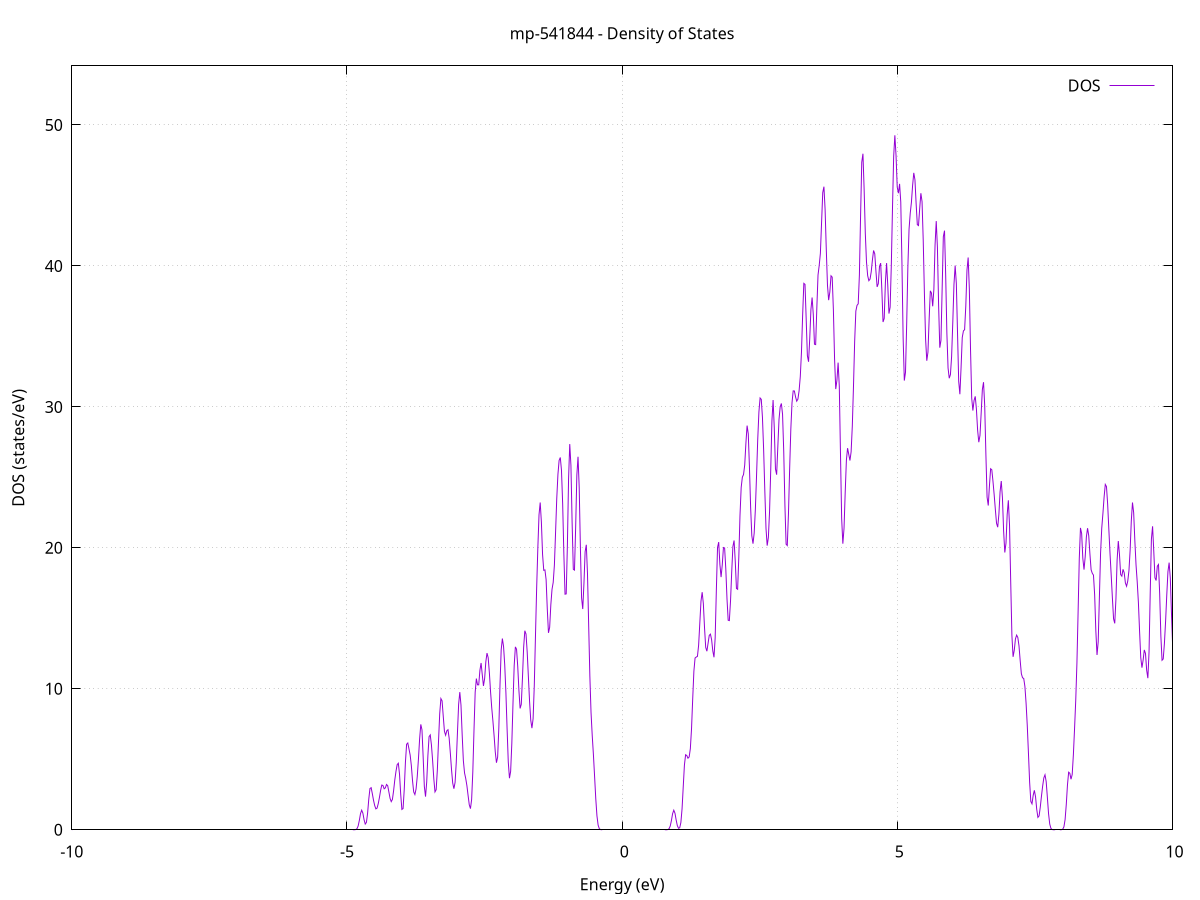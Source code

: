 set title 'mp-541844 - Density of States'
set xlabel 'Energy (eV)'
set ylabel 'DOS (states/eV)'
set grid
set xrange [-10:10]
set yrange [0:54.190]
set xzeroaxis lt -1
set terminal png size 800,600
set output 'mp-541844_dos_gnuplot.png'
plot '-' using 1:2 with lines title 'DOS'
-18.287000 0.000000
-18.265500 0.000000
-18.244000 0.000000
-18.222500 0.000000
-18.201000 0.000000
-18.179600 0.000000
-18.158100 0.000000
-18.136600 0.000000
-18.115100 0.000000
-18.093600 0.000000
-18.072200 0.000000
-18.050700 0.000000
-18.029200 0.000000
-18.007700 0.000000
-17.986200 0.000000
-17.964800 0.000000
-17.943300 0.000000
-17.921800 0.000000
-17.900300 0.000000
-17.878800 0.000000
-17.857400 0.000000
-17.835900 0.000000
-17.814400 0.000000
-17.792900 0.000000
-17.771400 0.000000
-17.750000 0.000000
-17.728500 0.000000
-17.707000 0.000000
-17.685500 0.000000
-17.664000 0.000000
-17.642500 0.000000
-17.621100 0.000000
-17.599600 0.000000
-17.578100 0.000000
-17.556600 0.000000
-17.535100 0.000000
-17.513700 0.000000
-17.492200 0.000000
-17.470700 0.000000
-17.449200 0.000000
-17.427700 0.000000
-17.406300 0.000000
-17.384800 0.000000
-17.363300 0.000000
-17.341800 0.000000
-17.320300 0.000000
-17.298900 0.000000
-17.277400 0.000000
-17.255900 0.000000
-17.234400 0.000000
-17.212900 0.000000
-17.191400 0.000000
-17.170000 0.000000
-17.148500 0.000000
-17.127000 0.000000
-17.105500 0.000000
-17.084000 0.000000
-17.062600 0.000000
-17.041100 0.000000
-17.019600 0.000000
-16.998100 0.000000
-16.976600 0.000000
-16.955200 0.000000
-16.933700 0.000000
-16.912200 0.000000
-16.890700 0.000000
-16.869200 0.000000
-16.847800 0.000000
-16.826300 0.000000
-16.804800 0.000000
-16.783300 0.000000
-16.761800 0.000000
-16.740400 0.000000
-16.718900 0.000000
-16.697400 0.000000
-16.675900 0.000000
-16.654400 0.000000
-16.632900 0.000000
-16.611500 0.000000
-16.590000 0.000000
-16.568500 0.000000
-16.547000 0.000000
-16.525500 0.000000
-16.504100 0.000500
-16.482600 0.008700
-16.461100 0.111500
-16.439600 0.999200
-16.418100 6.292400
-16.396700 27.923400
-16.375200 87.756700
-16.353700 197.289900
-16.332200 325.102400
-16.310700 418.223900
-16.289300 481.477200
-16.267800 581.201500
-16.246300 738.215600
-16.224800 884.189800
-16.203300 955.346300
-16.181900 962.812700
-16.160400 934.065100
-16.138900 851.850400
-16.117400 700.562600
-16.095900 512.919600
-16.074400 333.659700
-16.053000 186.844300
-16.031500 84.895700
-16.010000 29.606700
-15.988500 7.638500
-15.967000 1.427900
-15.945600 0.191200
-15.924100 0.018200
-15.902600 0.001200
-15.881100 0.000100
-15.859600 0.000000
-15.838200 0.000000
-15.816700 0.000000
-15.795200 0.000000
-15.773700 0.000000
-15.752200 0.000000
-15.730800 0.000000
-15.709300 0.000000
-15.687800 0.000000
-15.666300 0.000000
-15.644800 0.000000
-15.623300 0.000000
-15.601900 0.000000
-15.580400 0.000000
-15.558900 0.000000
-15.537400 0.000000
-15.515900 0.000000
-15.494500 0.000000
-15.473000 0.000000
-15.451500 0.000000
-15.430000 0.000000
-15.408500 0.000000
-15.387100 0.000000
-15.365600 0.000000
-15.344100 0.000000
-15.322600 0.000000
-15.301100 0.000000
-15.279700 0.000000
-15.258200 0.000000
-15.236700 0.000000
-15.215200 0.000000
-15.193700 0.000000
-15.172300 0.000000
-15.150800 0.000000
-15.129300 0.000000
-15.107800 0.000000
-15.086300 0.000000
-15.064800 0.000000
-15.043400 0.000000
-15.021900 0.000000
-15.000400 0.000000
-14.978900 0.000000
-14.957400 0.000000
-14.936000 0.000000
-14.914500 0.000000
-14.893000 0.000000
-14.871500 0.000000
-14.850000 0.000000
-14.828600 0.000000
-14.807100 0.000000
-14.785600 0.000000
-14.764100 0.000000
-14.742600 0.000000
-14.721200 0.000000
-14.699700 0.000000
-14.678200 0.000000
-14.656700 0.000000
-14.635200 0.000000
-14.613800 0.000000
-14.592300 0.000000
-14.570800 0.000000
-14.549300 0.000000
-14.527800 0.000000
-14.506300 0.000000
-14.484900 0.000000
-14.463400 0.000000
-14.441900 0.000000
-14.420400 0.000000
-14.398900 0.000000
-14.377500 0.000000
-14.356000 0.000000
-14.334500 0.000000
-14.313000 0.000000
-14.291500 0.000000
-14.270100 0.000000
-14.248600 0.000000
-14.227100 0.000000
-14.205600 0.000000
-14.184100 0.000000
-14.162700 0.000000
-14.141200 0.000000
-14.119700 0.000000
-14.098200 0.000000
-14.076700 0.000000
-14.055200 0.000000
-14.033800 0.000000
-14.012300 0.000000
-13.990800 0.000000
-13.969300 0.000000
-13.947800 0.000000
-13.926400 0.000000
-13.904900 0.000000
-13.883400 0.000000
-13.861900 0.000000
-13.840400 0.000000
-13.819000 0.000000
-13.797500 0.000000
-13.776000 0.000000
-13.754500 0.000000
-13.733000 0.000000
-13.711600 0.000000
-13.690100 0.000000
-13.668600 0.000000
-13.647100 0.000000
-13.625600 0.000000
-13.604200 0.000000
-13.582700 0.000000
-13.561200 0.000000
-13.539700 0.000000
-13.518200 0.000000
-13.496700 0.000000
-13.475300 0.000000
-13.453800 0.000000
-13.432300 0.000000
-13.410800 0.000000
-13.389300 0.000000
-13.367900 0.000000
-13.346400 0.000000
-13.324900 0.000000
-13.303400 0.000000
-13.281900 0.000000
-13.260500 0.000000
-13.239000 0.000000
-13.217500 0.000000
-13.196000 0.000000
-13.174500 0.000000
-13.153100 0.000000
-13.131600 0.000000
-13.110100 0.000000
-13.088600 0.000000
-13.067100 0.000000
-13.045700 0.000000
-13.024200 0.000000
-13.002700 0.000000
-12.981200 0.000000
-12.959700 0.000000
-12.938200 0.000000
-12.916800 0.000000
-12.895300 0.000000
-12.873800 0.000000
-12.852300 0.000000
-12.830800 0.000000
-12.809400 0.000000
-12.787900 0.000000
-12.766400 0.000000
-12.744900 0.000000
-12.723400 0.000000
-12.702000 0.000000
-12.680500 0.000000
-12.659000 0.000000
-12.637500 0.000000
-12.616000 0.000000
-12.594600 0.000000
-12.573100 0.000000
-12.551600 0.000000
-12.530100 0.000000
-12.508600 0.000000
-12.487200 0.000000
-12.465700 0.000000
-12.444200 0.000000
-12.422700 0.000000
-12.401200 0.000000
-12.379700 0.000000
-12.358300 0.000000
-12.336800 0.000000
-12.315300 0.000000
-12.293800 0.000000
-12.272300 0.000000
-12.250900 0.000000
-12.229400 0.000000
-12.207900 0.000000
-12.186400 0.000000
-12.164900 0.000000
-12.143500 0.000000
-12.122000 0.000000
-12.100500 0.000000
-12.079000 0.000000
-12.057500 0.000000
-12.036100 0.000000
-12.014600 0.000000
-11.993100 0.000000
-11.971600 0.000000
-11.950100 0.000000
-11.928600 0.000000
-11.907200 0.000000
-11.885700 0.000000
-11.864200 0.000000
-11.842700 0.000000
-11.821200 0.000000
-11.799800 0.000000
-11.778300 0.000000
-11.756800 0.000000
-11.735300 0.000000
-11.713800 0.000000
-11.692400 0.000000
-11.670900 0.000000
-11.649400 0.000000
-11.627900 0.000000
-11.606400 0.000000
-11.585000 0.000000
-11.563500 0.000000
-11.542000 0.000000
-11.520500 0.000000
-11.499000 0.000000
-11.477600 0.000000
-11.456100 0.000000
-11.434600 0.000000
-11.413100 0.000000
-11.391600 0.000000
-11.370100 0.000000
-11.348700 0.000000
-11.327200 0.000000
-11.305700 0.000000
-11.284200 0.000000
-11.262700 0.000000
-11.241300 0.000000
-11.219800 0.000000
-11.198300 0.000000
-11.176800 0.000000
-11.155300 0.000000
-11.133900 0.000000
-11.112400 0.000000
-11.090900 0.000000
-11.069400 0.000000
-11.047900 0.000000
-11.026500 0.000000
-11.005000 0.000000
-10.983500 0.000000
-10.962000 0.000000
-10.940500 0.000000
-10.919100 0.000000
-10.897600 0.000000
-10.876100 0.000000
-10.854600 0.000000
-10.833100 0.000000
-10.811600 0.000000
-10.790200 0.000000
-10.768700 0.000000
-10.747200 0.000000
-10.725700 0.000000
-10.704200 0.000000
-10.682800 0.000000
-10.661300 0.000000
-10.639800 0.000000
-10.618300 0.000000
-10.596800 0.000000
-10.575400 0.000000
-10.553900 0.000000
-10.532400 0.000000
-10.510900 0.000000
-10.489400 0.000000
-10.468000 0.000000
-10.446500 0.000000
-10.425000 0.000000
-10.403500 0.000000
-10.382000 0.000000
-10.360500 0.000000
-10.339100 0.000000
-10.317600 0.000000
-10.296100 0.000000
-10.274600 0.000000
-10.253100 0.000000
-10.231700 0.000000
-10.210200 0.000000
-10.188700 0.000000
-10.167200 0.000000
-10.145700 0.000000
-10.124300 0.000000
-10.102800 0.000000
-10.081300 0.000000
-10.059800 0.000000
-10.038300 0.000000
-10.016900 0.000000
-9.995400 0.000000
-9.973900 0.000000
-9.952400 0.000000
-9.930900 0.000000
-9.909500 0.000000
-9.888000 0.000000
-9.866500 0.000000
-9.845000 0.000000
-9.823500 0.000000
-9.802000 0.000000
-9.780600 0.000000
-9.759100 0.000000
-9.737600 0.000000
-9.716100 0.000000
-9.694600 0.000000
-9.673200 0.000000
-9.651700 0.000000
-9.630200 0.000000
-9.608700 0.000000
-9.587200 0.000000
-9.565800 0.000000
-9.544300 0.000000
-9.522800 0.000000
-9.501300 0.000000
-9.479800 0.000000
-9.458400 0.000000
-9.436900 0.000000
-9.415400 0.000000
-9.393900 0.000000
-9.372400 0.000000
-9.351000 0.000000
-9.329500 0.000000
-9.308000 0.000000
-9.286500 0.000000
-9.265000 0.000000
-9.243500 0.000000
-9.222100 0.000000
-9.200600 0.000000
-9.179100 0.000000
-9.157600 0.000000
-9.136100 0.000000
-9.114700 0.000000
-9.093200 0.000000
-9.071700 0.000000
-9.050200 0.000000
-9.028700 0.000000
-9.007300 0.000000
-8.985800 0.000000
-8.964300 0.000000
-8.942800 0.000000
-8.921300 0.000000
-8.899900 0.000000
-8.878400 0.000000
-8.856900 0.000000
-8.835400 0.000000
-8.813900 0.000000
-8.792400 0.000000
-8.771000 0.000000
-8.749500 0.000000
-8.728000 0.000000
-8.706500 0.000000
-8.685000 0.000000
-8.663600 0.000000
-8.642100 0.000000
-8.620600 0.000000
-8.599100 0.000000
-8.577600 0.000000
-8.556200 0.000000
-8.534700 0.000000
-8.513200 0.000000
-8.491700 0.000000
-8.470200 0.000000
-8.448800 0.000000
-8.427300 0.000000
-8.405800 0.000000
-8.384300 0.000000
-8.362800 0.000000
-8.341400 0.000000
-8.319900 0.000000
-8.298400 0.000000
-8.276900 0.000000
-8.255400 0.000000
-8.233900 0.000000
-8.212500 0.000000
-8.191000 0.000000
-8.169500 0.000000
-8.148000 0.000000
-8.126500 0.000000
-8.105100 0.000000
-8.083600 0.000000
-8.062100 0.000000
-8.040600 0.000000
-8.019100 0.000000
-7.997700 0.000000
-7.976200 0.000000
-7.954700 0.000000
-7.933200 0.000000
-7.911700 0.000000
-7.890300 0.000000
-7.868800 0.000000
-7.847300 0.000000
-7.825800 0.000000
-7.804300 0.000000
-7.782900 0.000000
-7.761400 0.000000
-7.739900 0.000000
-7.718400 0.000000
-7.696900 0.000000
-7.675400 0.000000
-7.654000 0.000000
-7.632500 0.000000
-7.611000 0.000000
-7.589500 0.000000
-7.568000 0.000000
-7.546600 0.000000
-7.525100 0.000000
-7.503600 0.000000
-7.482100 0.000000
-7.460600 0.000000
-7.439200 0.000000
-7.417700 0.000000
-7.396200 0.000000
-7.374700 0.000000
-7.353200 0.000000
-7.331800 0.000000
-7.310300 0.000000
-7.288800 0.000000
-7.267300 0.000000
-7.245800 0.000000
-7.224300 0.000000
-7.202900 0.000000
-7.181400 0.000000
-7.159900 0.000000
-7.138400 0.000000
-7.116900 0.000000
-7.095500 0.000000
-7.074000 0.000000
-7.052500 0.000000
-7.031000 0.000000
-7.009500 0.000000
-6.988100 0.000000
-6.966600 0.000000
-6.945100 0.000000
-6.923600 0.000000
-6.902100 0.000000
-6.880700 0.000000
-6.859200 0.000000
-6.837700 0.000000
-6.816200 0.000000
-6.794700 0.000000
-6.773300 0.000000
-6.751800 0.000000
-6.730300 0.000000
-6.708800 0.000000
-6.687300 0.000000
-6.665800 0.000000
-6.644400 0.000000
-6.622900 0.000000
-6.601400 0.000000
-6.579900 0.000000
-6.558400 0.000000
-6.537000 0.000000
-6.515500 0.000000
-6.494000 0.000000
-6.472500 0.000000
-6.451000 0.000000
-6.429600 0.000000
-6.408100 0.000000
-6.386600 0.000000
-6.365100 0.000000
-6.343600 0.000000
-6.322200 0.000000
-6.300700 0.000000
-6.279200 0.000000
-6.257700 0.000000
-6.236200 0.000000
-6.214800 0.000000
-6.193300 0.000000
-6.171800 0.000000
-6.150300 0.000000
-6.128800 0.000000
-6.107300 0.000000
-6.085900 0.000000
-6.064400 0.000000
-6.042900 0.000000
-6.021400 0.000000
-5.999900 0.000000
-5.978500 0.000000
-5.957000 0.000000
-5.935500 0.000000
-5.914000 0.000000
-5.892500 0.000000
-5.871100 0.000000
-5.849600 0.000000
-5.828100 0.000000
-5.806600 0.000000
-5.785100 0.000000
-5.763700 0.000000
-5.742200 0.000000
-5.720700 0.000000
-5.699200 0.000000
-5.677700 0.000000
-5.656300 0.000000
-5.634800 0.000000
-5.613300 0.000000
-5.591800 0.000000
-5.570300 0.000000
-5.548800 0.000000
-5.527400 0.000000
-5.505900 0.000000
-5.484400 0.000000
-5.462900 0.000000
-5.441400 0.000000
-5.420000 0.000000
-5.398500 0.000000
-5.377000 0.000000
-5.355500 0.000000
-5.334000 0.000000
-5.312600 0.000000
-5.291100 0.000000
-5.269600 0.000000
-5.248100 0.000000
-5.226600 0.000000
-5.205200 0.000000
-5.183700 0.000000
-5.162200 0.000000
-5.140700 0.000000
-5.119200 0.000000
-5.097700 0.000000
-5.076300 0.000000
-5.054800 0.000000
-5.033300 0.000000
-5.011800 0.000000
-4.990300 0.000000
-4.968900 0.000000
-4.947400 0.000000
-4.925900 0.000000
-4.904400 0.000000
-4.882900 0.000200
-4.861500 0.002000
-4.840000 0.014600
-4.818500 0.074500
-4.797000 0.264900
-4.775500 0.658300
-4.754100 1.143600
-4.732600 1.388900
-4.711100 1.181600
-4.689600 0.720700
-4.668100 0.404900
-4.646700 0.519400
-4.625200 1.174800
-4.603700 2.174400
-4.582200 2.929200
-4.560700 2.986200
-4.539200 2.560600
-4.517800 2.096500
-4.496300 1.718900
-4.474800 1.482100
-4.453300 1.535800
-4.431800 1.849500
-4.410400 2.282200
-4.388900 2.790300
-4.367400 3.174300
-4.345900 3.140700
-4.324400 2.907700
-4.303000 2.970300
-4.281500 3.213300
-4.260000 3.127600
-4.238500 2.684700
-4.217000 2.233000
-4.195600 1.996900
-4.174100 2.156300
-4.152600 2.774500
-4.131100 3.533000
-4.109600 4.139700
-4.088200 4.619200
-4.066700 4.720300
-4.045200 3.946600
-4.023700 2.527500
-4.002200 1.441600
-3.980700 1.504200
-3.959300 2.858200
-3.937800 4.796400
-3.916300 6.069600
-3.894800 6.155600
-3.873300 5.735400
-3.851900 5.305300
-3.830400 4.554400
-3.808900 3.482800
-3.787400 2.682000
-3.765900 2.498100
-3.744500 2.896400
-3.723000 3.773100
-3.701500 5.010400
-3.680000 6.444500
-3.658500 7.476500
-3.637100 7.089200
-3.615600 5.159900
-3.594100 3.067200
-3.572600 2.350700
-3.551100 3.386100
-3.529600 5.269500
-3.508200 6.605400
-3.486700 6.730300
-3.465200 6.011500
-3.443700 4.906100
-3.422200 3.620400
-3.400800 2.685600
-3.379300 2.841300
-3.357800 4.243500
-3.336300 6.311200
-3.314800 8.233800
-3.293400 9.307600
-3.271900 9.145100
-3.250400 8.049600
-3.228900 6.979300
-3.207400 6.706700
-3.186000 7.023400
-3.164500 7.097400
-3.143000 6.494400
-3.121500 5.421800
-3.100000 4.255900
-3.078600 3.315000
-3.057100 2.912500
-3.035600 3.359200
-3.014100 4.779800
-2.992600 6.881400
-2.971100 8.899500
-2.949700 9.766600
-2.928200 8.839100
-2.906700 6.742600
-2.885200 4.905200
-2.863700 4.031300
-2.842300 3.641800
-2.820800 3.131000
-2.799300 2.437700
-2.777800 1.774300
-2.756300 1.500100
-2.734900 2.148000
-2.713400 4.106400
-2.691900 7.076100
-2.670400 9.756400
-2.648900 10.725900
-2.627500 10.281400
-2.606000 10.280600
-2.584500 11.314500
-2.563000 11.830700
-2.541500 10.995500
-2.520100 10.205700
-2.498600 10.730200
-2.477100 11.914800
-2.455600 12.533000
-2.434100 12.206300
-2.412600 11.149200
-2.391200 9.807100
-2.369700 8.657400
-2.348200 7.719000
-2.326700 6.672700
-2.305200 5.520500
-2.283800 4.757900
-2.262300 5.153100
-2.240800 7.213100
-2.219300 10.300600
-2.197800 12.767000
-2.176400 13.565200
-2.154900 13.007400
-2.133400 11.693200
-2.111900 9.703500
-2.090400 7.148900
-2.069000 4.805400
-2.047500 3.658900
-2.026000 4.146000
-2.004500 6.137800
-1.983000 9.021200
-1.961500 11.651200
-1.940100 12.975000
-1.918600 12.806300
-1.897100 11.588500
-1.875600 9.874200
-1.854100 8.608100
-1.832700 8.901300
-1.811200 10.772800
-1.789700 12.948900
-1.768200 14.121000
-1.746700 13.882500
-1.725300 12.611600
-1.703800 10.870700
-1.682300 9.118600
-1.660800 7.776600
-1.639300 7.210400
-1.617900 7.882300
-1.596400 10.228700
-1.574900 13.738900
-1.553400 17.143800
-1.531900 19.995300
-1.510500 22.344300
-1.489000 23.216200
-1.467500 21.829700
-1.446000 19.538100
-1.424500 18.406500
-1.403000 18.434500
-1.381600 17.746000
-1.360100 15.652300
-1.338600 13.970100
-1.317100 14.359900
-1.295600 15.975500
-1.274200 17.057000
-1.252700 17.550500
-1.231200 18.773100
-1.209700 21.096600
-1.188200 23.498200
-1.166800 25.206400
-1.145300 26.198900
-1.123800 26.409900
-1.102300 25.504000
-1.080800 23.123400
-1.059400 19.602200
-1.037900 16.712600
-1.016400 16.732100
-0.994900 20.213700
-0.973400 24.911900
-0.952000 27.361700
-0.930500 25.848400
-0.909000 21.795400
-0.887500 18.481500
-0.866000 18.420100
-0.844500 21.490800
-0.823100 25.161200
-0.801600 26.461700
-0.780100 24.270300
-0.758600 20.014700
-0.737100 16.452800
-0.715700 15.658700
-0.694200 17.460300
-0.672700 19.725800
-0.651200 20.216600
-0.629700 18.176500
-0.608300 14.537900
-0.586800 10.906900
-0.565300 8.318500
-0.543800 6.697400
-0.522300 5.344900
-0.500900 3.802400
-0.479400 2.211400
-0.457900 0.991300
-0.436400 0.329700
-0.414900 0.079500
-0.393400 0.013700
-0.372000 0.001700
-0.350500 0.000100
-0.329000 0.000000
-0.307500 0.000000
-0.286000 0.000000
-0.264600 0.000000
-0.243100 0.000000
-0.221600 0.000000
-0.200100 0.000000
-0.178600 0.000000
-0.157200 0.000000
-0.135700 0.000000
-0.114200 0.000000
-0.092700 0.000000
-0.071200 0.000000
-0.049800 0.000000
-0.028300 0.000000
-0.006800 0.000000
0.014700 0.000000
0.036200 0.000000
0.057600 0.000000
0.079100 0.000000
0.100600 0.000000
0.122100 0.000000
0.143600 0.000000
0.165100 0.000000
0.186500 0.000000
0.208000 0.000000
0.229500 0.000000
0.251000 0.000000
0.272500 0.000000
0.293900 0.000000
0.315400 0.000000
0.336900 0.000000
0.358400 0.000000
0.379900 0.000000
0.401300 0.000000
0.422800 0.000000
0.444300 0.000000
0.465800 0.000000
0.487300 0.000000
0.508700 0.000000
0.530200 0.000000
0.551700 0.000000
0.573200 0.000000
0.594700 0.000000
0.616100 0.000000
0.637600 0.000000
0.659100 0.000000
0.680600 0.000000
0.702100 0.000000
0.723600 0.000000
0.745000 0.000000
0.766500 0.000000
0.788000 0.000200
0.809500 0.002000
0.831000 0.014700
0.852400 0.074700
0.873900 0.265400
0.895400 0.659200
0.916900 1.144300
0.938400 1.388700
0.959800 1.178100
0.981300 0.698900
1.002800 0.292200
1.024300 0.105300
1.045800 0.142300
1.067200 0.517300
1.088700 1.489400
1.110200 3.064900
1.131700 4.600600
1.153200 5.322800
1.174600 5.267200
1.196100 5.076700
1.217600 5.164800
1.239100 5.751800
1.260600 7.160300
1.282100 9.291000
1.303500 11.243300
1.325000 12.183800
1.346500 12.253300
1.368000 12.301200
1.389500 13.086400
1.410900 14.638100
1.432400 16.214100
1.453900 16.852700
1.475400 16.048800
1.496900 14.326700
1.518300 12.936800
1.539800 12.666700
1.561300 13.229900
1.582800 13.791700
1.604300 13.878500
1.625700 13.482000
1.647200 12.687100
1.668700 12.237500
1.690200 13.611300
1.711700 16.984500
1.733200 20.028800
1.754600 20.408300
1.776100 18.821500
1.797600 17.923900
1.819100 18.789200
1.840600 20.022500
1.862000 19.989300
1.883500 18.497400
1.905000 16.397500
1.926500 14.864100
1.948000 14.838900
1.969400 16.249100
1.990900 18.293200
2.012400 20.095300
2.033900 20.522100
2.055400 19.039400
2.076800 17.119400
2.098300 17.060900
2.119800 19.338800
2.141300 22.296700
2.162800 24.279100
2.184200 25.012000
2.205700 25.201800
2.227200 25.877000
2.248700 27.425300
2.270200 28.670700
2.291700 28.092600
2.313100 25.720700
2.334600 22.871800
2.356100 20.856700
2.377600 20.297000
2.399100 21.043400
2.420500 22.722900
2.442000 25.110900
2.463500 27.674300
2.485000 29.636600
2.506500 30.631200
2.527900 30.536300
2.549400 29.253100
2.570900 26.952700
2.592400 24.046300
2.613900 21.380300
2.635300 20.157800
2.656800 20.730500
2.678300 22.563700
2.699800 25.526700
2.721300 28.992000
2.742700 30.486400
2.764200 28.517600
2.785700 25.602600
2.807200 25.189900
2.828700 27.166100
2.850200 29.107800
2.871600 30.000500
2.893100 30.242800
2.914600 29.471600
2.936100 26.842100
2.957600 23.026300
2.979000 20.257200
3.000500 20.163400
3.022000 22.420500
3.043500 25.593100
3.065000 28.418800
3.086400 30.289800
3.107900 31.132100
3.129400 31.130100
3.150900 30.705700
3.172400 30.404700
3.193800 30.552200
3.215300 31.144500
3.236800 32.141700
3.258300 33.884400
3.279800 36.516800
3.301300 38.762100
3.322700 38.689700
3.344200 36.215700
3.365700 33.634800
3.387200 33.199600
3.408700 34.856300
3.430100 36.905800
3.451600 37.760000
3.473100 36.555500
3.494600 34.445900
3.516100 34.416900
3.537500 37.021500
3.559000 39.353800
3.580500 40.028900
3.602000 40.888700
3.623500 43.069200
3.644900 45.200000
3.666400 45.620300
3.687900 43.988400
3.709400 41.158300
3.730900 38.623300
3.752300 37.571300
3.773800 38.152600
3.795300 39.299100
3.816800 39.202600
3.838300 36.882900
3.859800 33.397400
3.881200 31.263400
3.902700 31.891300
3.924200 33.140900
3.945700 31.457100
3.967200 26.670100
3.988600 22.076900
4.010100 20.295900
4.031600 21.386900
4.053100 23.936600
4.074600 26.220600
4.096000 27.070800
4.117500 26.636300
4.139000 26.194300
4.160500 26.810900
4.182000 28.626200
4.203400 31.450600
4.224900 34.646600
4.246400 36.795800
4.267900 37.202800
4.289400 37.310700
4.310800 39.349500
4.332300 43.552200
4.353800 47.355900
4.375300 47.958200
4.396800 45.452300
4.418300 42.318400
4.439700 40.285400
4.461200 39.309500
4.482700 38.949500
4.504200 39.061200
4.525700 39.577000
4.547100 40.406400
4.568600 41.094600
4.590100 40.856000
4.611600 39.616200
4.633100 38.511000
4.654500 38.742700
4.676000 39.957800
4.697500 40.196900
4.719000 38.289500
4.740500 36.021300
4.761900 36.275500
4.783400 38.831900
4.804900 40.200100
4.826400 38.628900
4.847900 36.618300
4.869400 37.074800
4.890800 40.038200
4.912300 44.097400
4.933800 47.779700
4.955300 49.263200
4.976800 47.829400
4.998200 45.596300
5.019700 45.157000
5.041200 45.819300
5.062700 44.531200
5.084200 40.154200
5.105600 34.904400
5.127100 31.865300
5.148600 32.455600
5.170100 35.881700
5.191600 39.919200
5.213000 42.600100
5.234500 43.730100
5.256000 44.506800
5.277500 45.695100
5.299000 46.600500
5.320400 46.109100
5.341900 44.400700
5.363400 42.924100
5.384900 42.862500
5.406400 44.062700
5.427900 45.156100
5.449300 44.560200
5.470800 41.802800
5.492300 37.998100
5.513800 34.801800
5.535300 33.273400
5.556700 33.886100
5.578200 36.225200
5.599700 38.232300
5.621200 38.070900
5.642700 37.134000
5.664100 38.340000
5.685600 41.475500
5.707100 43.180100
5.728600 41.311400
5.750100 37.217700
5.771500 34.199900
5.793000 34.713000
5.814500 38.373900
5.836000 42.070900
5.857500 42.501700
5.878900 39.304600
5.900400 35.222100
5.921900 32.761300
5.943400 32.031400
5.964900 32.288200
5.986400 33.573200
6.007800 35.994300
6.029300 38.685900
6.050800 40.024300
6.072300 38.754500
6.093800 35.259800
6.115200 31.804100
6.136700 30.896500
6.158200 32.771600
6.179700 34.921100
6.201200 35.390400
6.222600 35.473800
6.244100 37.148500
6.265600 39.693200
6.287100 40.594900
6.308600 38.369000
6.330000 34.093700
6.351500 30.622100
6.373000 29.737400
6.394500 30.458600
6.416000 30.745600
6.437500 29.821000
6.458900 28.354300
6.480400 27.493200
6.501900 27.972800
6.523400 29.547300
6.544900 31.223500
6.566300 31.751000
6.587800 30.094700
6.609300 26.637600
6.630800 23.601600
6.652300 23.002500
6.673700 24.389800
6.695200 25.612200
6.716700 25.538300
6.738200 24.715600
6.759700 23.769400
6.781100 22.727600
6.802600 21.748400
6.824100 21.465200
6.845600 22.380800
6.867100 23.981700
6.888500 24.736900
6.910000 23.555600
6.931500 21.185100
6.953000 19.669000
6.974500 20.332000
6.996000 22.355900
7.017400 23.372300
7.038900 21.592700
7.060400 17.567500
7.081900 13.788800
7.103400 12.269700
7.124800 12.731300
7.146300 13.539100
7.167800 13.809400
7.189300 13.645100
7.210800 13.051200
7.232200 12.007100
7.253700 11.073400
7.275200 10.782900
7.296700 10.735400
7.318200 10.167900
7.339600 8.981200
7.361100 7.401100
7.382600 5.434500
7.404100 3.374500
7.425600 2.011300
7.447000 1.840400
7.468500 2.438100
7.490000 2.799900
7.511500 2.342800
7.533000 1.449000
7.554500 0.878000
7.575900 0.982300
7.597400 1.600300
7.618900 2.377600
7.640400 3.094800
7.661900 3.677900
7.683300 3.899000
7.704800 3.417200
7.726300 2.306200
7.747800 1.145500
7.769300 0.408500
7.790700 0.103200
7.812200 0.018300
7.833700 0.002300
7.855200 0.000200
7.876700 0.000000
7.898100 0.000000
7.919600 0.000000
7.941100 0.000000
7.962600 0.000600
7.984100 0.005900
8.005500 0.041700
8.027000 0.206500
8.048500 0.722900
8.070000 1.794500
8.091500 3.179400
8.113000 4.083800
8.134400 4.010100
8.155900 3.584400
8.177400 3.920100
8.198900 5.314100
8.220400 7.176700
8.241800 9.175500
8.263300 11.806300
8.284800 15.449600
8.306300 19.239800
8.327800 21.414700
8.349200 21.011700
8.370700 19.252900
8.392200 18.457200
8.413700 19.371000
8.435200 20.777000
8.456600 21.392300
8.478100 20.862600
8.499600 19.563000
8.521100 18.444500
8.542600 18.197000
8.564100 18.064200
8.585500 16.665300
8.607000 14.118100
8.628500 12.399400
8.650000 13.329200
8.671500 16.471000
8.692900 19.609400
8.714400 21.390100
8.735900 22.446300
8.757400 23.610200
8.778900 24.496100
8.800300 24.347300
8.821800 23.098000
8.843300 21.315700
8.864800 19.592000
8.886300 18.056700
8.907700 16.457700
8.929200 14.962300
8.950700 14.642200
8.972200 16.371200
8.993700 19.133100
9.015100 20.484100
9.036600 19.518100
9.058100 18.103400
9.079600 17.991400
9.101100 18.475900
9.122600 18.231600
9.144000 17.511900
9.165500 17.276700
9.187000 17.642800
9.208500 18.372800
9.230000 19.812500
9.251400 21.909900
9.272900 23.216500
9.294400 22.498700
9.315900 20.506700
9.337400 18.786500
9.358800 17.601900
9.380300 16.131800
9.401800 14.079500
9.423300 12.211700
9.444800 11.501300
9.466200 12.033000
9.487700 12.758900
9.509200 12.505000
9.530700 11.319300
9.552200 10.755000
9.573600 12.598700
9.595100 16.759700
9.616600 20.614500
9.638100 21.527400
9.659600 19.769400
9.681100 17.876500
9.702500 17.684300
9.724000 18.698300
9.745500 18.819600
9.767000 16.754900
9.788500 13.754000
9.809900 12.024000
9.831400 12.116100
9.852900 13.207000
9.874400 14.779500
9.895900 16.654500
9.917300 18.316100
9.938800 18.951600
9.960300 17.859700
9.981800 15.295300
10.003300 12.952200
10.024700 12.688900
10.046200 14.649700
10.067700 17.192800
10.089200 18.729500
10.110700 19.099900
10.132200 18.888000
10.153600 18.264900
10.175100 17.537000
10.196600 17.637000
10.218100 18.603400
10.239600 19.324000
10.261000 19.647500
10.282500 20.170100
10.304000 20.176700
10.325500 18.716700
10.347000 16.668400
10.368400 15.184100
10.389900 13.783200
10.411400 12.002800
10.432900 10.838400
10.454400 11.184600
10.475800 12.551900
10.497300 13.988900
10.518800 15.284800
10.540300 16.653400
10.561800 17.838000
10.583200 18.547000
10.604700 19.133000
10.626200 19.555600
10.647700 18.732200
10.669200 16.473700
10.690700 14.727100
10.712100 15.363300
10.733600 17.610000
10.755100 18.678900
10.776600 16.851300
10.798100 13.167100
10.819500 9.858500
10.841000 8.488600
10.862500 9.778700
10.884000 13.114300
10.905500 16.074700
10.926900 16.640500
10.948400 15.373700
10.969900 14.052800
10.991400 14.069100
11.012900 16.532500
11.034300 21.282400
11.055800 25.851200
11.077300 27.451400
11.098800 25.942100
11.120300 23.599200
11.141700 22.297100
11.163200 22.438200
11.184700 23.795300
11.206200 24.975400
11.227700 23.346400
11.249200 18.336500
11.270600 13.140100
11.292100 11.270800
11.313600 13.222800
11.335100 16.951600
11.356600 20.051100
11.378000 21.408400
11.399500 21.687300
11.421000 22.239300
11.442500 23.363600
11.464000 23.988100
11.485400 23.126200
11.506900 21.205600
11.528400 19.530300
11.549900 18.906500
11.571400 19.193400
11.592800 19.493600
11.614300 18.855300
11.635800 17.496600
11.657300 16.749500
11.678800 17.262000
11.700300 18.116500
11.721700 17.943900
11.743200 16.257700
11.764700 13.806700
11.786200 12.055900
11.807700 12.160300
11.829100 14.043600
11.850600 16.456000
11.872100 17.899600
11.893600 17.625400
11.915100 16.156800
11.936500 14.865200
11.958000 14.824000
11.979500 15.870100
12.001000 16.872500
12.022500 17.152900
12.043900 17.453100
12.065400 19.415600
12.086900 23.538500
12.108400 27.282100
12.129900 27.329500
12.151300 24.095200
12.172800 20.853200
12.194300 19.129000
12.215800 18.297300
12.237300 17.967400
12.258800 17.853900
12.280200 17.264600
12.301700 16.460700
12.323200 16.808800
12.344700 18.918700
12.366200 21.494000
12.387600 22.583300
12.409100 22.239200
12.430600 22.444900
12.452100 23.493900
12.473600 23.099200
12.495000 20.239200
12.516500 17.002400
12.538000 15.602100
12.559500 16.160500
12.581000 18.095500
12.602400 20.954700
12.623900 23.223600
12.645400 22.978000
12.666900 20.489900
12.688400 17.943900
12.709800 16.370400
12.731300 15.153000
12.752800 14.096500
12.774300 13.936800
12.795800 15.074300
12.817300 17.009000
12.838700 19.137600
12.860200 20.947400
12.881700 21.384100
12.903200 19.787400
12.924700 17.444700
12.946100 16.545100
12.967600 17.401100
12.989100 17.863500
13.010600 16.106700
13.032100 12.911200
13.053500 10.283100
13.075000 9.506400
13.096500 11.221400
13.118000 15.155100
13.139500 19.366300
13.160900 21.510400
13.182400 21.052100
13.203900 19.232200
13.225400 17.052300
13.246900 14.522300
13.268400 11.847700
13.289800 10.019600
13.311300 9.751600
13.332800 10.546100
13.354300 11.336000
13.375800 11.875800
13.397200 12.926500
13.418700 14.853700
13.440200 16.746700
13.461700 17.287300
13.483200 16.059500
13.504600 13.958200
13.526100 12.510100
13.547600 12.502900
13.569100 13.249700
13.590600 13.573000
13.612000 13.039200
13.633500 11.882300
13.655000 10.496000
13.676500 9.406900
13.698000 9.211200
13.719400 9.862000
13.740900 10.525400
13.762400 10.625600
13.783900 10.065000
13.805400 8.851200
13.826900 7.681400
13.848300 7.688200
13.869800 8.836500
13.891300 10.116500
13.912800 11.380900
13.934300 13.180900
13.955700 15.144400
13.977200 16.056000
13.998700 15.246200
14.020200 13.227700
14.041700 11.181800
14.063100 9.950200
14.084600 9.484800
14.106100 9.549300
14.127600 10.490000
14.149100 12.412000
14.170500 14.244600
14.192000 14.857100
14.213500 14.483000
14.235000 13.951700
14.256500 13.471100
14.277900 12.972600
14.299400 12.534500
14.320900 12.082900
14.342400 11.638500
14.363900 11.654000
14.385400 12.151400
14.406800 12.322000
14.428300 11.831300
14.449800 11.393500
14.471300 11.748900
14.492800 12.770000
14.514200 13.515400
14.535700 13.418800
14.557200 12.913800
14.578700 12.192000
14.600200 10.948800
14.621600 9.768600
14.643100 9.859800
14.664600 11.406600
14.686100 13.375900
14.707600 14.667700
14.729000 14.891900
14.750500 14.570900
14.772000 14.744400
14.793500 15.602300
14.815000 15.913200
14.836400 14.784600
14.857900 13.143700
14.879400 12.477900
14.900900 13.005200
14.922400 13.587200
14.943900 12.806400
14.965300 10.295200
14.986800 7.304300
15.008300 5.554700
15.029800 5.685300
15.051300 7.341500
15.072700 10.040000
15.094200 12.818800
15.115700 14.181900
15.137200 14.073100
15.158700 14.356300
15.180100 15.857000
15.201600 17.081500
15.223100 16.806300
15.244600 15.616400
15.266100 14.505900
15.287500 13.787700
15.309000 13.349000
15.330500 12.969400
15.352000 12.548900
15.373500 12.383100
15.395000 12.993600
15.416400 14.336200
15.437900 15.421700
15.459400 15.363500
15.480900 14.516200
15.502400 13.876400
15.523800 13.892600
15.545300 14.458800
15.566800 15.315400
15.588300 15.958900
15.609800 15.807600
15.631200 14.857400
15.652700 13.853400
15.674200 13.448400
15.695700 13.358400
15.717200 13.070500
15.738600 13.072500
15.760100 14.105300
15.781600 15.710200
15.803100 16.875600
15.824600 17.484400
15.846000 18.001400
15.867500 18.220800
15.889000 17.521700
15.910500 16.453100
15.932000 16.382400
15.953500 17.108300
15.974900 17.210500
15.996400 16.947600
16.017900 17.728300
16.039400 18.986300
16.060900 18.754800
16.082300 16.878800
16.103800 15.251100
16.125300 15.357900
16.146800 17.036500
16.168300 18.936300
16.189700 19.372300
16.211200 17.639000
16.232700 14.762600
16.254200 12.314400
16.275700 10.886900
16.297100 10.216700
16.318600 10.540700
16.340100 13.013400
16.361600 17.728200
16.383100 22.231600
16.404500 23.846700
16.426000 22.573600
16.447500 20.313200
16.469000 18.436000
16.490500 17.032500
16.512000 15.745500
16.533400 14.734000
16.554900 14.673500
16.576400 15.766400
16.597900 17.190500
16.619400 17.924700
16.640800 17.823200
16.662300 17.619700
16.683800 18.062700
16.705300 19.107700
16.726800 19.943000
16.748200 19.963500
16.769700 19.495600
16.791200 19.225100
16.812700 19.356100
16.834200 19.553500
16.855600 19.393200
16.877100 18.918300
16.898600 18.662100
16.920100 18.982800
16.941600 19.574700
16.963100 19.746200
16.984500 19.095800
17.006000 17.796100
17.027500 16.347800
17.049000 15.177600
17.070500 14.475700
17.091900 14.430300
17.113400 15.113200
17.134900 15.969400
17.156400 16.287700
17.177900 16.101900
17.199300 15.829500
17.220800 15.722200
17.242300 16.018900
17.263800 16.887100
17.285300 18.572900
17.306700 21.072400
17.328200 22.734100
17.349700 21.456100
17.371200 18.000900
17.392700 15.229600
17.414100 14.264100
17.435600 13.960400
17.457100 13.606600
17.478600 14.096400
17.500100 16.296900
17.521600 19.387000
17.543000 21.570200
17.564500 22.283900
17.586000 22.711800
17.607500 23.528700
17.629000 23.210900
17.650400 19.994400
17.671900 14.889000
17.693400 11.071600
17.714900 10.349000
17.736400 11.587700
17.757800 12.758500
17.779300 13.445600
17.800800 15.007500
17.822300 18.310200
17.843800 21.745500
17.865200 23.058000
17.886700 22.536500
17.908200 21.908800
17.929700 21.257600
17.951200 19.795100
17.972600 18.028200
17.994100 16.890200
18.015600 16.696400
18.037100 17.849000
18.058600 20.287300
18.080100 22.341000
18.101500 22.271300
18.123000 20.693000
18.144500 19.742400
18.166000 20.355200
18.187500 21.834200
18.208900 23.005400
18.230400 23.012300
18.251900 22.398000
18.273400 22.533200
18.294900 22.915700
18.316300 21.646500
18.337800 18.648300
18.359300 15.592800
18.380800 13.777800
18.402300 13.681900
18.423700 14.832200
18.445200 15.700100
18.466700 15.341000
18.488200 14.930600
18.509700 16.218800
18.531200 18.853000
18.552600 20.888700
18.574100 21.469300
18.595600 21.259200
18.617100 20.777100
18.638600 20.030400
18.660000 19.451900
18.681500 19.549500
18.703000 19.852200
18.724500 19.692900
18.746000 19.755200
18.767400 21.168700
18.788900 23.076400
18.810400 23.136000
18.831900 20.903000
18.853400 18.599000
18.874800 17.989900
18.896300 18.533100
18.917800 19.108500
18.939300 19.641600
18.960800 20.330400
18.982200 20.662100
19.003700 19.927600
19.025200 18.354100
19.046700 16.952500
19.068200 16.118400
19.089700 15.522700
19.111100 15.099700
19.132600 14.895500
19.154100 14.845700
19.175600 15.418000
19.197100 17.218200
19.218500 19.648800
19.240000 21.035900
19.261500 20.543900
19.283000 19.335800
19.304500 19.083200
19.325900 19.889400
19.347400 20.810400
19.368900 21.442000
19.390400 21.700800
19.411900 21.136100
19.433300 19.422800
19.454800 17.118500
19.476300 15.652800
19.497800 16.354100
19.519300 18.933100
19.540700 21.140300
19.562200 21.008300
19.583700 19.207600
19.605200 17.911600
19.626700 17.853700
19.648200 18.030200
19.669600 17.902600
19.691100 18.271700
19.712600 19.771500
19.734100 21.795300
19.755600 23.285600
19.777000 23.611700
19.798500 22.704400
19.820000 21.046300
19.841500 19.434100
19.863000 18.463600
19.884400 18.145700
19.905900 18.151800
19.927400 18.426100
19.948900 18.974300
19.970400 19.436900
19.991800 19.703300
20.013300 20.119600
20.034800 20.563200
20.056300 20.252400
20.077800 18.973700
20.099300 17.793300
20.120700 17.809400
20.142200 18.611100
20.163700 18.806400
20.185200 17.968500
20.206700 17.087900
20.228100 16.907600
20.249600 16.805600
20.271100 15.901300
20.292600 14.712500
20.314100 14.810400
20.335500 16.777300
20.357000 19.413800
20.378500 21.412300
20.400000 22.654300
20.421500 23.177200
20.442900 22.312100
20.464400 19.805200
20.485900 17.003100
20.507400 16.114800
20.528900 18.146400
20.550300 21.882800
20.571800 25.112700
20.593300 26.250100
20.614800 24.866100
20.636300 21.910100
20.657800 19.190200
20.679200 17.580700
20.700700 16.594900
20.722200 15.961600
20.743700 16.044500
20.765200 16.954000
20.786600 18.567900
20.808100 20.825600
20.829600 23.000700
20.851100 23.493700
20.872600 21.620800
20.894000 19.076300
20.915500 18.393900
20.937000 20.392000
20.958500 23.815200
20.980000 26.725200
21.001400 27.806900
21.022900 26.911700
21.044400 24.782300
21.065900 22.280200
21.087400 19.741200
21.108800 17.310100
21.130300 15.725400
21.151800 15.584500
21.173300 16.295100
21.194800 17.143900
21.216300 18.275300
21.237700 19.810700
21.259200 21.405500
21.280700 22.709500
21.302200 23.352800
21.323700 22.904100
21.345100 21.354200
21.366600 19.231800
21.388100 16.947700
21.409600 14.565800
21.431100 12.446500
21.452500 11.363400
21.474000 11.655200
21.495500 13.028000
21.517000 15.330900
21.538500 18.403600
21.559900 21.191500
21.581400 22.679800
21.602900 23.744700
21.624400 25.928500
21.645900 28.324000
21.667300 28.295400
21.688800 25.424500
21.710300 22.315900
21.731800 21.233600
21.753300 21.798400
21.774800 22.392100
21.796200 22.124700
21.817700 20.701300
21.839200 18.017800
21.860700 14.960300
21.882200 13.373000
21.903600 14.099500
21.925100 15.771100
21.946600 16.570600
21.968100 16.505100
21.989600 16.734400
22.011000 17.250400
22.032500 16.675600
22.054000 14.532600
22.075500 12.577000
22.097000 13.070100
22.118400 16.150100
22.139900 19.536300
22.161400 20.775500
22.182900 19.526600
22.204400 17.612600
22.225900 17.028000
22.247300 18.010900
22.268800 18.911300
22.290300 18.135300
22.311800 16.116100
22.333300 14.554700
22.354700 14.329000
22.376200 15.080000
22.397700 15.830100
22.419200 15.613900
22.440700 14.358100
22.462100 12.828600
22.483600 11.422700
22.505100 9.984300
22.526600 8.649400
22.548100 7.618400
22.569500 6.596600
22.591000 5.435200
22.612500 4.576500
22.634000 4.396000
22.655500 4.729300
22.676900 5.112100
22.698400 5.156400
22.719900 4.670400
22.741400 3.617900
22.762900 2.243900
22.784400 1.050900
22.805800 0.357800
22.827300 0.086700
22.848800 0.014800
22.870300 0.001800
22.891800 0.000100
22.913200 0.000000
22.934700 0.000000
22.956200 0.000000
22.977700 0.000000
22.999200 0.000000
23.020600 0.000000
23.042100 0.000000
23.063600 0.000000
23.085100 0.000000
23.106600 0.000000
23.128000 0.000000
23.149500 0.000000
23.171000 0.000000
23.192500 0.000000
23.214000 0.000000
23.235400 0.000000
23.256900 0.000000
23.278400 0.000000
23.299900 0.000000
23.321400 0.000000
23.342900 0.000000
23.364300 0.000000
23.385800 0.000000
23.407300 0.000000
23.428800 0.000000
23.450300 0.000000
23.471700 0.000000
23.493200 0.000000
23.514700 0.000000
23.536200 0.000000
23.557700 0.000000
23.579100 0.000000
23.600600 0.000000
23.622100 0.000000
23.643600 0.000000
23.665100 0.000000
23.686500 0.000000
23.708000 0.000000
23.729500 0.000000
23.751000 0.000000
23.772500 0.000000
23.794000 0.000000
23.815400 0.000000
23.836900 0.000000
23.858400 0.000000
23.879900 0.000000
23.901400 0.000000
23.922800 0.000000
23.944300 0.000000
23.965800 0.000000
23.987300 0.000000
24.008800 0.000000
24.030200 0.000000
24.051700 0.000000
24.073200 0.000000
24.094700 0.000000
24.116200 0.000000
24.137600 0.000000
24.159100 0.000000
24.180600 0.000000
24.202100 0.000000
24.223600 0.000000
24.245000 0.000000
24.266500 0.000000
24.288000 0.000000
24.309500 0.000000
24.331000 0.000000
24.352500 0.000000
24.373900 0.000000
24.395400 0.000000
24.416900 0.000000
24.438400 0.000000
24.459900 0.000000
24.481300 0.000000
24.502800 0.000000
24.524300 0.000000
24.545800 0.000000
24.567300 0.000000
24.588700 0.000000
24.610200 0.000000
24.631700 0.000000
24.653200 0.000000
24.674700 0.000000
e
